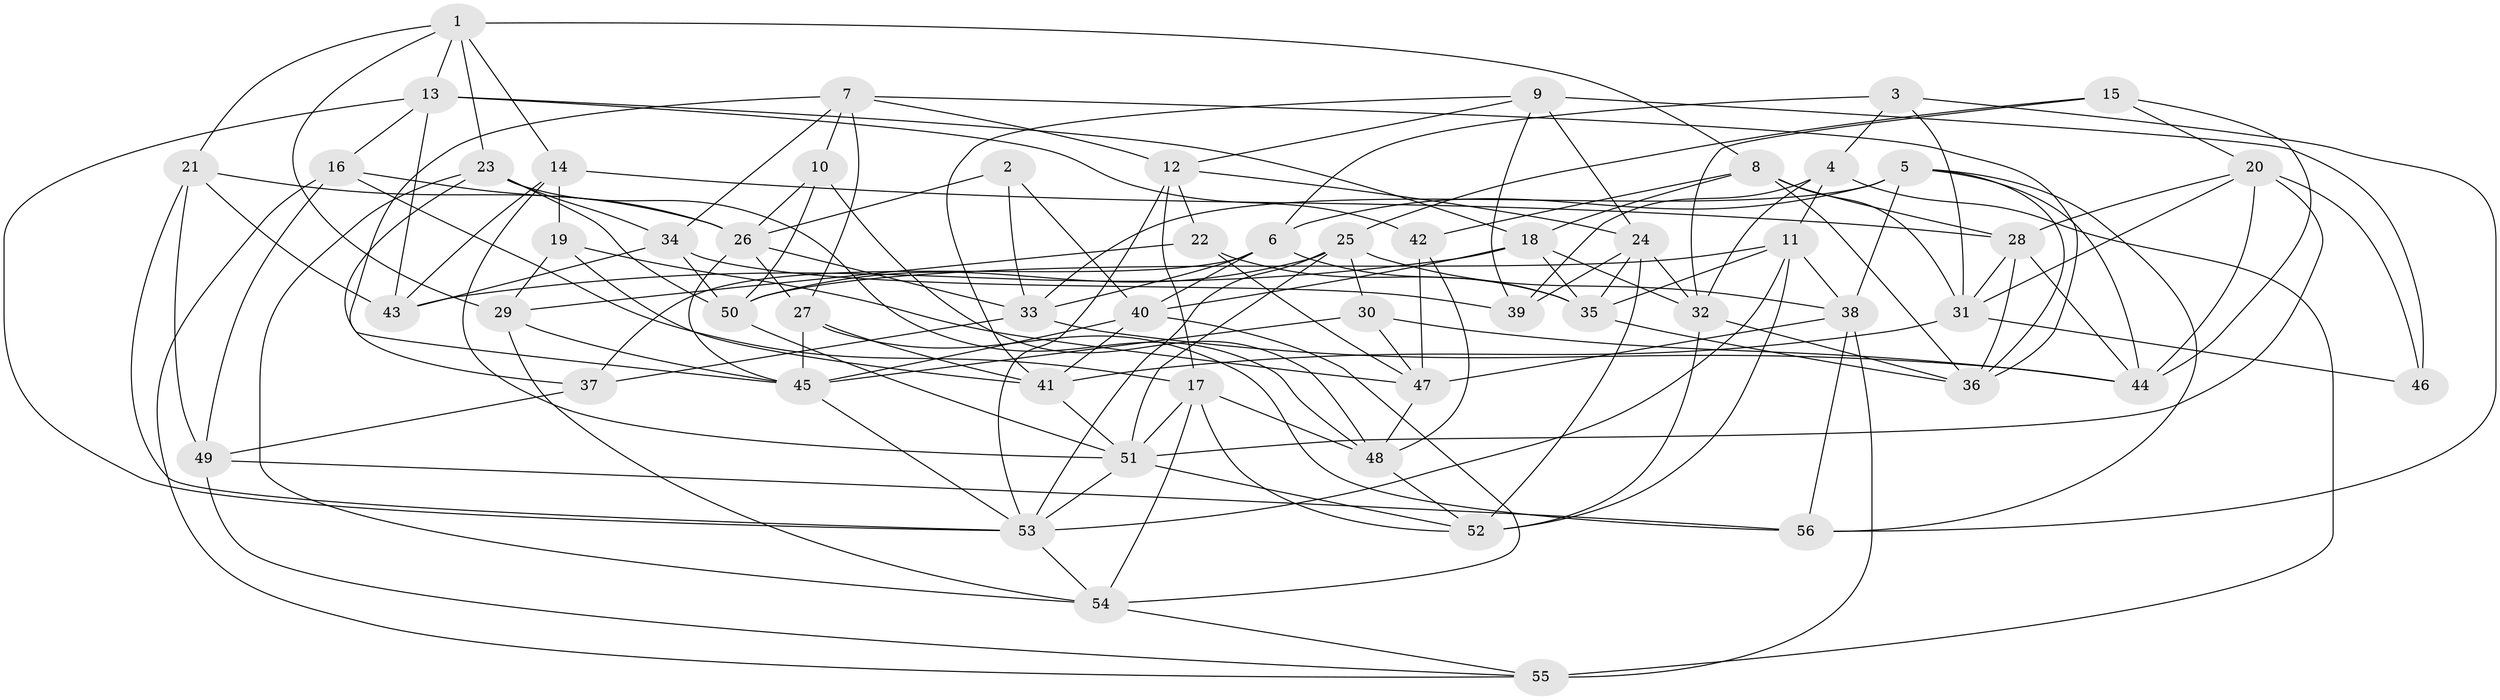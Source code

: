 // original degree distribution, {4: 1.0}
// Generated by graph-tools (version 1.1) at 2025/03/03/09/25 03:03:00]
// undirected, 56 vertices, 153 edges
graph export_dot {
graph [start="1"]
  node [color=gray90,style=filled];
  1;
  2;
  3;
  4;
  5;
  6;
  7;
  8;
  9;
  10;
  11;
  12;
  13;
  14;
  15;
  16;
  17;
  18;
  19;
  20;
  21;
  22;
  23;
  24;
  25;
  26;
  27;
  28;
  29;
  30;
  31;
  32;
  33;
  34;
  35;
  36;
  37;
  38;
  39;
  40;
  41;
  42;
  43;
  44;
  45;
  46;
  47;
  48;
  49;
  50;
  51;
  52;
  53;
  54;
  55;
  56;
  1 -- 8 [weight=1.0];
  1 -- 13 [weight=1.0];
  1 -- 14 [weight=1.0];
  1 -- 21 [weight=1.0];
  1 -- 23 [weight=1.0];
  1 -- 29 [weight=1.0];
  2 -- 26 [weight=2.0];
  2 -- 33 [weight=1.0];
  2 -- 40 [weight=1.0];
  3 -- 4 [weight=1.0];
  3 -- 6 [weight=1.0];
  3 -- 31 [weight=1.0];
  3 -- 56 [weight=1.0];
  4 -- 11 [weight=1.0];
  4 -- 32 [weight=1.0];
  4 -- 39 [weight=1.0];
  4 -- 55 [weight=2.0];
  5 -- 6 [weight=1.0];
  5 -- 33 [weight=1.0];
  5 -- 36 [weight=1.0];
  5 -- 38 [weight=1.0];
  5 -- 44 [weight=1.0];
  5 -- 56 [weight=1.0];
  6 -- 33 [weight=1.0];
  6 -- 35 [weight=1.0];
  6 -- 37 [weight=1.0];
  6 -- 40 [weight=1.0];
  7 -- 10 [weight=1.0];
  7 -- 12 [weight=1.0];
  7 -- 27 [weight=1.0];
  7 -- 34 [weight=1.0];
  7 -- 36 [weight=1.0];
  7 -- 45 [weight=1.0];
  8 -- 18 [weight=1.0];
  8 -- 28 [weight=1.0];
  8 -- 31 [weight=1.0];
  8 -- 36 [weight=1.0];
  8 -- 42 [weight=1.0];
  9 -- 12 [weight=1.0];
  9 -- 24 [weight=1.0];
  9 -- 39 [weight=1.0];
  9 -- 41 [weight=1.0];
  9 -- 46 [weight=2.0];
  10 -- 26 [weight=1.0];
  10 -- 48 [weight=1.0];
  10 -- 50 [weight=1.0];
  11 -- 35 [weight=1.0];
  11 -- 38 [weight=1.0];
  11 -- 50 [weight=1.0];
  11 -- 52 [weight=1.0];
  11 -- 53 [weight=1.0];
  12 -- 17 [weight=1.0];
  12 -- 22 [weight=1.0];
  12 -- 24 [weight=1.0];
  12 -- 53 [weight=1.0];
  13 -- 16 [weight=1.0];
  13 -- 18 [weight=1.0];
  13 -- 42 [weight=1.0];
  13 -- 43 [weight=1.0];
  13 -- 53 [weight=1.0];
  14 -- 19 [weight=2.0];
  14 -- 28 [weight=1.0];
  14 -- 43 [weight=1.0];
  14 -- 51 [weight=1.0];
  15 -- 20 [weight=1.0];
  15 -- 25 [weight=1.0];
  15 -- 32 [weight=1.0];
  15 -- 44 [weight=1.0];
  16 -- 17 [weight=1.0];
  16 -- 26 [weight=2.0];
  16 -- 49 [weight=1.0];
  16 -- 55 [weight=1.0];
  17 -- 48 [weight=1.0];
  17 -- 51 [weight=1.0];
  17 -- 52 [weight=1.0];
  17 -- 54 [weight=1.0];
  18 -- 32 [weight=1.0];
  18 -- 35 [weight=1.0];
  18 -- 40 [weight=1.0];
  18 -- 43 [weight=1.0];
  19 -- 29 [weight=2.0];
  19 -- 41 [weight=1.0];
  19 -- 47 [weight=1.0];
  20 -- 28 [weight=1.0];
  20 -- 31 [weight=1.0];
  20 -- 44 [weight=1.0];
  20 -- 46 [weight=1.0];
  20 -- 51 [weight=1.0];
  21 -- 26 [weight=2.0];
  21 -- 43 [weight=1.0];
  21 -- 49 [weight=1.0];
  21 -- 53 [weight=1.0];
  22 -- 29 [weight=1.0];
  22 -- 35 [weight=1.0];
  22 -- 47 [weight=1.0];
  23 -- 34 [weight=1.0];
  23 -- 37 [weight=1.0];
  23 -- 48 [weight=1.0];
  23 -- 50 [weight=1.0];
  23 -- 54 [weight=1.0];
  24 -- 32 [weight=1.0];
  24 -- 35 [weight=1.0];
  24 -- 39 [weight=1.0];
  24 -- 52 [weight=1.0];
  25 -- 30 [weight=1.0];
  25 -- 38 [weight=1.0];
  25 -- 50 [weight=1.0];
  25 -- 51 [weight=1.0];
  25 -- 53 [weight=1.0];
  26 -- 27 [weight=1.0];
  26 -- 33 [weight=1.0];
  26 -- 45 [weight=1.0];
  27 -- 41 [weight=1.0];
  27 -- 45 [weight=2.0];
  27 -- 56 [weight=1.0];
  28 -- 31 [weight=1.0];
  28 -- 36 [weight=1.0];
  28 -- 44 [weight=1.0];
  29 -- 45 [weight=1.0];
  29 -- 54 [weight=1.0];
  30 -- 44 [weight=1.0];
  30 -- 45 [weight=1.0];
  30 -- 47 [weight=1.0];
  31 -- 41 [weight=1.0];
  31 -- 46 [weight=1.0];
  32 -- 36 [weight=1.0];
  32 -- 52 [weight=1.0];
  33 -- 37 [weight=1.0];
  33 -- 44 [weight=1.0];
  34 -- 39 [weight=1.0];
  34 -- 43 [weight=2.0];
  34 -- 50 [weight=1.0];
  35 -- 36 [weight=1.0];
  37 -- 49 [weight=1.0];
  38 -- 47 [weight=1.0];
  38 -- 55 [weight=1.0];
  38 -- 56 [weight=1.0];
  40 -- 41 [weight=1.0];
  40 -- 45 [weight=1.0];
  40 -- 54 [weight=1.0];
  41 -- 51 [weight=1.0];
  42 -- 47 [weight=1.0];
  42 -- 48 [weight=1.0];
  45 -- 53 [weight=1.0];
  47 -- 48 [weight=1.0];
  48 -- 52 [weight=1.0];
  49 -- 55 [weight=1.0];
  49 -- 56 [weight=2.0];
  50 -- 51 [weight=1.0];
  51 -- 52 [weight=1.0];
  51 -- 53 [weight=1.0];
  53 -- 54 [weight=1.0];
  54 -- 55 [weight=1.0];
}
